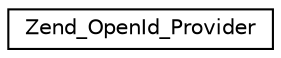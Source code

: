 digraph G
{
  edge [fontname="Helvetica",fontsize="10",labelfontname="Helvetica",labelfontsize="10"];
  node [fontname="Helvetica",fontsize="10",shape=record];
  rankdir="LR";
  Node1 [label="Zend_OpenId_Provider",height=0.2,width=0.4,color="black", fillcolor="white", style="filled",URL="$class_zend___open_id___provider.html"];
}
